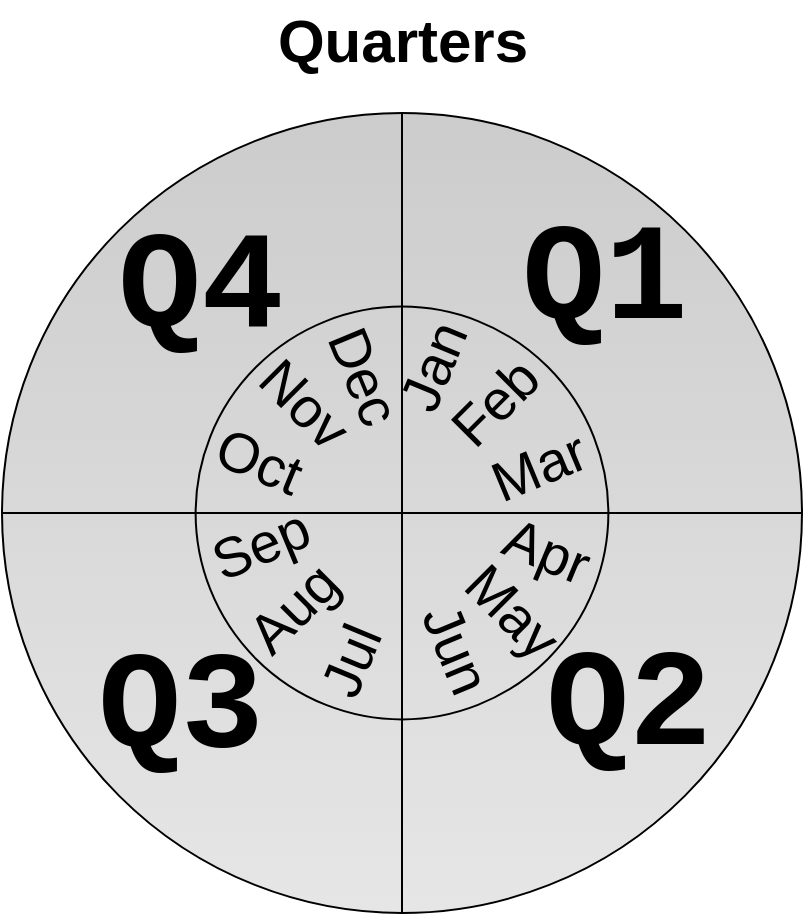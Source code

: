 <mxfile version="13.0.9" type="device"><diagram id="07fea595-8f29-1299-0266-81d95cde20df" name="Page-1"><mxGraphModel dx="-276" dy="327" grid="1" gridSize="10" guides="1" tooltips="1" connect="1" arrows="1" fold="1" page="1" pageScale="1" pageWidth="1169" pageHeight="827" background="#ffffff" math="0" shadow="0"><root><mxCell id="0"/><mxCell id="1" parent="0"/><mxCell id="749" value="Quarters" style="text;spacingTop=-5;align=center;verticalAlign=middle;fontSize=30;fontStyle=1;html=1;points=[]" parent="1" vertex="1"><mxGeometry x="2394.25" y="840" width="287.5" height="45.5" as="geometry"/></mxCell><mxCell id="tWK20VD8huNZmaOfACZw-753" value="" style="shape=orEllipse;perimeter=ellipsePerimeter;whiteSpace=wrap;html=1;backgroundOutline=1;fillColor=#CCCCCC;strokeColor=#000000;gradientColor=#E6E6E6;" parent="1" vertex="1"><mxGeometry x="2338" y="896.5" width="400" height="400" as="geometry"/></mxCell><mxCell id="tWK20VD8huNZmaOfACZw-754" value="&lt;font style=&quot;font-size: 69px&quot; face=&quot;Courier New&quot;&gt;&lt;b&gt;Q1&lt;/b&gt;&lt;/font&gt;" style="text;html=1;strokeColor=none;fillColor=none;align=center;verticalAlign=middle;whiteSpace=wrap;rounded=0;" parent="1" vertex="1"><mxGeometry x="2595.63" y="946" width="87" height="70" as="geometry"/></mxCell><mxCell id="tWK20VD8huNZmaOfACZw-755" value="&lt;font style=&quot;font-size: 69px&quot; face=&quot;Courier New&quot;&gt;&lt;b&gt;Q2&lt;/b&gt;&lt;/font&gt;" style="text;html=1;strokeColor=none;fillColor=none;align=center;verticalAlign=middle;whiteSpace=wrap;rounded=0;" parent="1" vertex="1"><mxGeometry x="2608" y="1158.87" width="87" height="70" as="geometry"/></mxCell><mxCell id="tWK20VD8huNZmaOfACZw-756" value="&lt;font style=&quot;font-size: 69px&quot; face=&quot;Courier New&quot;&gt;&lt;b&gt;Q3&lt;/b&gt;&lt;/font&gt;" style="text;html=1;strokeColor=none;fillColor=none;align=center;verticalAlign=middle;whiteSpace=wrap;rounded=0;" parent="1" vertex="1"><mxGeometry x="2384" y="1160" width="87" height="70" as="geometry"/></mxCell><mxCell id="tWK20VD8huNZmaOfACZw-757" value="&lt;font style=&quot;font-size: 69px&quot; face=&quot;Courier New&quot;&gt;&lt;b&gt;Q4&lt;/b&gt;&lt;/font&gt;" style="text;html=1;strokeColor=none;fillColor=none;align=center;verticalAlign=middle;whiteSpace=wrap;rounded=0;" parent="1" vertex="1"><mxGeometry x="2394.25" y="950" width="87" height="70" as="geometry"/></mxCell><mxCell id="nnRmEM7vrOjb8lkcOyHx-749" value="" style="ellipse;whiteSpace=wrap;html=1;aspect=fixed;fillColor=none;" vertex="1" parent="1"><mxGeometry x="2434.81" y="993.31" width="206.38" height="206.38" as="geometry"/></mxCell><mxCell id="nnRmEM7vrOjb8lkcOyHx-751" value="&lt;font style=&quot;font-size: 28px&quot;&gt;Jan&lt;/font&gt;" style="text;html=1;strokeColor=none;fillColor=none;align=center;verticalAlign=middle;whiteSpace=wrap;rounded=0;rotation=292.5;" vertex="1" parent="1"><mxGeometry x="2530" y="1008" width="47" height="30" as="geometry"/></mxCell><mxCell id="nnRmEM7vrOjb8lkcOyHx-753" value="&lt;font style=&quot;font-size: 28px&quot;&gt;Feb&lt;/font&gt;" style="text;html=1;strokeColor=none;fillColor=none;align=center;verticalAlign=middle;whiteSpace=wrap;rounded=0;rotation=315;" vertex="1" parent="1"><mxGeometry x="2561" y="1026" width="47" height="30" as="geometry"/></mxCell><mxCell id="nnRmEM7vrOjb8lkcOyHx-754" value="&lt;font style=&quot;font-size: 28px&quot;&gt;Mar&lt;/font&gt;" style="text;html=1;strokeColor=none;fillColor=none;align=center;verticalAlign=middle;whiteSpace=wrap;rounded=0;rotation=337.5;" vertex="1" parent="1"><mxGeometry x="2583" y="1058" width="47" height="30" as="geometry"/></mxCell><mxCell id="nnRmEM7vrOjb8lkcOyHx-756" value="&lt;br&gt;&lt;font style=&quot;font-size: 28px&quot;&gt;Apr&lt;/font&gt;" style="text;html=1;strokeColor=none;fillColor=none;align=center;verticalAlign=middle;whiteSpace=wrap;rounded=0;rotation=22.5;" vertex="1" parent="1"><mxGeometry x="2590.09" y="1098.62" width="47" height="20" as="geometry"/></mxCell><mxCell id="nnRmEM7vrOjb8lkcOyHx-757" value="&lt;br&gt;&lt;div&gt;&lt;font style=&quot;font-size: 28px&quot;&gt;May&lt;/font&gt;&lt;/div&gt;" style="text;html=1;strokeColor=none;fillColor=none;align=center;verticalAlign=middle;whiteSpace=wrap;rounded=0;rotation=45;" vertex="1" parent="1"><mxGeometry x="2575.36" y="1135.28" width="47" height="11" as="geometry"/></mxCell><mxCell id="nnRmEM7vrOjb8lkcOyHx-758" value="&lt;br&gt;&lt;div&gt;&lt;font style=&quot;font-size: 28px&quot;&gt;Jun&lt;/font&gt;&lt;/div&gt;" style="text;html=1;strokeColor=none;fillColor=none;align=center;verticalAlign=middle;whiteSpace=wrap;rounded=0;rotation=67.5;" vertex="1" parent="1"><mxGeometry x="2548.63" y="1152.15" width="47" height="18.72" as="geometry"/></mxCell><mxCell id="nnRmEM7vrOjb8lkcOyHx-759" value="&lt;font style=&quot;font-size: 28px&quot;&gt;Sep&lt;/font&gt;" style="text;html=1;strokeColor=none;fillColor=none;align=center;verticalAlign=middle;whiteSpace=wrap;rounded=0;rotation=337.5;" vertex="1" parent="1"><mxGeometry x="2444" y="1097.28" width="47" height="30" as="geometry"/></mxCell><mxCell id="nnRmEM7vrOjb8lkcOyHx-760" value="&lt;font style=&quot;font-size: 28px&quot;&gt;Jul&lt;/font&gt;" style="text;html=1;strokeColor=none;fillColor=none;align=center;verticalAlign=middle;whiteSpace=wrap;rounded=0;rotation=292.5;" vertex="1" parent="1"><mxGeometry x="2489" y="1155.15" width="47" height="30" as="geometry"/></mxCell><mxCell id="nnRmEM7vrOjb8lkcOyHx-761" value="&lt;font style=&quot;font-size: 28px&quot;&gt;Aug&lt;/font&gt;" style="text;html=1;strokeColor=none;fillColor=none;align=center;verticalAlign=middle;whiteSpace=wrap;rounded=0;rotation=315;" vertex="1" parent="1"><mxGeometry x="2460" y="1128.87" width="47" height="30" as="geometry"/></mxCell><mxCell id="nnRmEM7vrOjb8lkcOyHx-762" value="&lt;br&gt;&lt;font style=&quot;font-size: 28px&quot;&gt;Oct&lt;/font&gt;" style="text;html=1;strokeColor=none;fillColor=none;align=center;verticalAlign=middle;whiteSpace=wrap;rounded=0;rotation=22.5;" vertex="1" parent="1"><mxGeometry x="2446" y="1054" width="47" height="20" as="geometry"/></mxCell><mxCell id="nnRmEM7vrOjb8lkcOyHx-763" value="&lt;br&gt;&lt;div&gt;&lt;font style=&quot;font-size: 28px&quot;&gt;Dec&lt;/font&gt;&lt;/div&gt;" style="text;html=1;strokeColor=none;fillColor=none;align=center;verticalAlign=middle;whiteSpace=wrap;rounded=0;rotation=67.5;" vertex="1" parent="1"><mxGeometry x="2501.63" y="1016.0" width="47" height="18.72" as="geometry"/></mxCell><mxCell id="nnRmEM7vrOjb8lkcOyHx-764" value="&lt;br&gt;&lt;div&gt;&lt;font style=&quot;font-size: 28px&quot;&gt;Nov&lt;/font&gt;&lt;/div&gt;" style="text;html=1;strokeColor=none;fillColor=none;align=center;verticalAlign=middle;whiteSpace=wrap;rounded=0;rotation=45;" vertex="1" parent="1"><mxGeometry x="2471" y="1031.5" width="47" height="11" as="geometry"/></mxCell></root></mxGraphModel></diagram></mxfile>